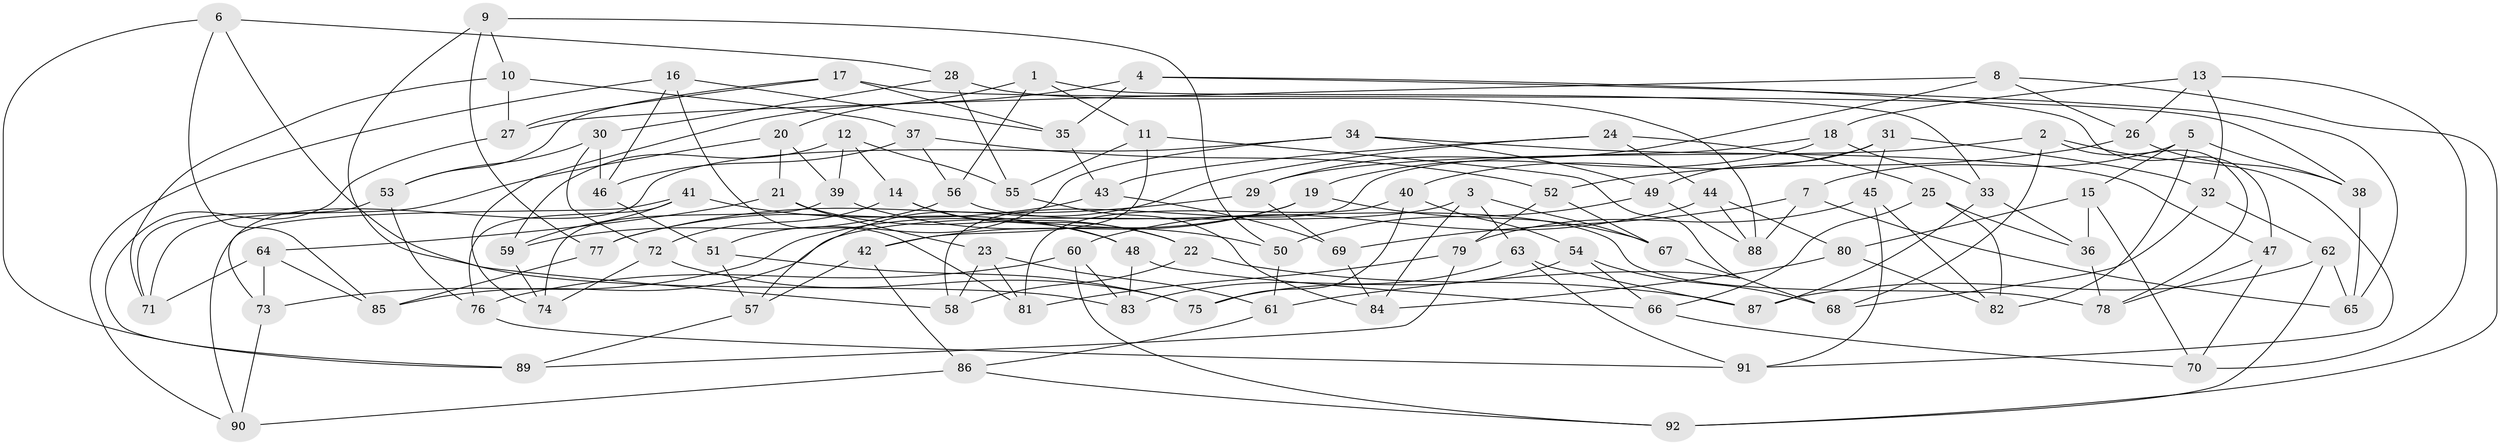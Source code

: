 // Generated by graph-tools (version 1.1) at 2025/11/02/27/25 16:11:47]
// undirected, 92 vertices, 184 edges
graph export_dot {
graph [start="1"]
  node [color=gray90,style=filled];
  1;
  2;
  3;
  4;
  5;
  6;
  7;
  8;
  9;
  10;
  11;
  12;
  13;
  14;
  15;
  16;
  17;
  18;
  19;
  20;
  21;
  22;
  23;
  24;
  25;
  26;
  27;
  28;
  29;
  30;
  31;
  32;
  33;
  34;
  35;
  36;
  37;
  38;
  39;
  40;
  41;
  42;
  43;
  44;
  45;
  46;
  47;
  48;
  49;
  50;
  51;
  52;
  53;
  54;
  55;
  56;
  57;
  58;
  59;
  60;
  61;
  62;
  63;
  64;
  65;
  66;
  67;
  68;
  69;
  70;
  71;
  72;
  73;
  74;
  75;
  76;
  77;
  78;
  79;
  80;
  81;
  82;
  83;
  84;
  85;
  86;
  87;
  88;
  89;
  90;
  91;
  92;
  1 -- 56;
  1 -- 33;
  1 -- 11;
  1 -- 20;
  2 -- 68;
  2 -- 78;
  2 -- 91;
  2 -- 29;
  3 -- 84;
  3 -- 63;
  3 -- 85;
  3 -- 67;
  4 -- 65;
  4 -- 47;
  4 -- 74;
  4 -- 35;
  5 -- 15;
  5 -- 82;
  5 -- 38;
  5 -- 7;
  6 -- 58;
  6 -- 28;
  6 -- 85;
  6 -- 89;
  7 -- 65;
  7 -- 88;
  7 -- 69;
  8 -- 26;
  8 -- 92;
  8 -- 29;
  8 -- 27;
  9 -- 10;
  9 -- 77;
  9 -- 83;
  9 -- 50;
  10 -- 71;
  10 -- 27;
  10 -- 37;
  11 -- 61;
  11 -- 42;
  11 -- 55;
  12 -- 14;
  12 -- 39;
  12 -- 55;
  12 -- 59;
  13 -- 32;
  13 -- 18;
  13 -- 26;
  13 -- 70;
  14 -- 22;
  14 -- 72;
  14 -- 48;
  15 -- 36;
  15 -- 70;
  15 -- 80;
  16 -- 90;
  16 -- 81;
  16 -- 46;
  16 -- 35;
  17 -- 53;
  17 -- 35;
  17 -- 38;
  17 -- 27;
  18 -- 19;
  18 -- 33;
  18 -- 58;
  19 -- 67;
  19 -- 73;
  19 -- 42;
  20 -- 39;
  20 -- 71;
  20 -- 21;
  21 -- 64;
  21 -- 22;
  21 -- 23;
  22 -- 87;
  22 -- 58;
  23 -- 58;
  23 -- 61;
  23 -- 81;
  24 -- 57;
  24 -- 44;
  24 -- 25;
  24 -- 43;
  25 -- 36;
  25 -- 82;
  25 -- 66;
  26 -- 38;
  26 -- 52;
  27 -- 89;
  28 -- 88;
  28 -- 30;
  28 -- 55;
  29 -- 69;
  29 -- 77;
  30 -- 46;
  30 -- 53;
  30 -- 72;
  31 -- 40;
  31 -- 49;
  31 -- 32;
  31 -- 45;
  32 -- 68;
  32 -- 62;
  33 -- 87;
  33 -- 36;
  34 -- 51;
  34 -- 47;
  34 -- 73;
  34 -- 49;
  35 -- 43;
  36 -- 78;
  37 -- 56;
  37 -- 52;
  37 -- 46;
  38 -- 65;
  39 -- 74;
  39 -- 50;
  40 -- 81;
  40 -- 54;
  40 -- 75;
  41 -- 90;
  41 -- 48;
  41 -- 76;
  41 -- 59;
  42 -- 57;
  42 -- 86;
  43 -- 77;
  43 -- 69;
  44 -- 80;
  44 -- 88;
  44 -- 60;
  45 -- 79;
  45 -- 82;
  45 -- 91;
  46 -- 51;
  47 -- 70;
  47 -- 78;
  48 -- 83;
  48 -- 66;
  49 -- 88;
  49 -- 50;
  50 -- 61;
  51 -- 75;
  51 -- 57;
  52 -- 79;
  52 -- 67;
  53 -- 76;
  53 -- 71;
  54 -- 68;
  54 -- 75;
  54 -- 66;
  55 -- 84;
  56 -- 78;
  56 -- 59;
  57 -- 89;
  59 -- 74;
  60 -- 92;
  60 -- 83;
  60 -- 76;
  61 -- 86;
  62 -- 92;
  62 -- 65;
  62 -- 87;
  63 -- 87;
  63 -- 91;
  63 -- 83;
  64 -- 73;
  64 -- 71;
  64 -- 85;
  66 -- 70;
  67 -- 68;
  69 -- 84;
  72 -- 74;
  72 -- 75;
  73 -- 90;
  76 -- 91;
  77 -- 85;
  79 -- 89;
  79 -- 81;
  80 -- 82;
  80 -- 84;
  86 -- 90;
  86 -- 92;
}
